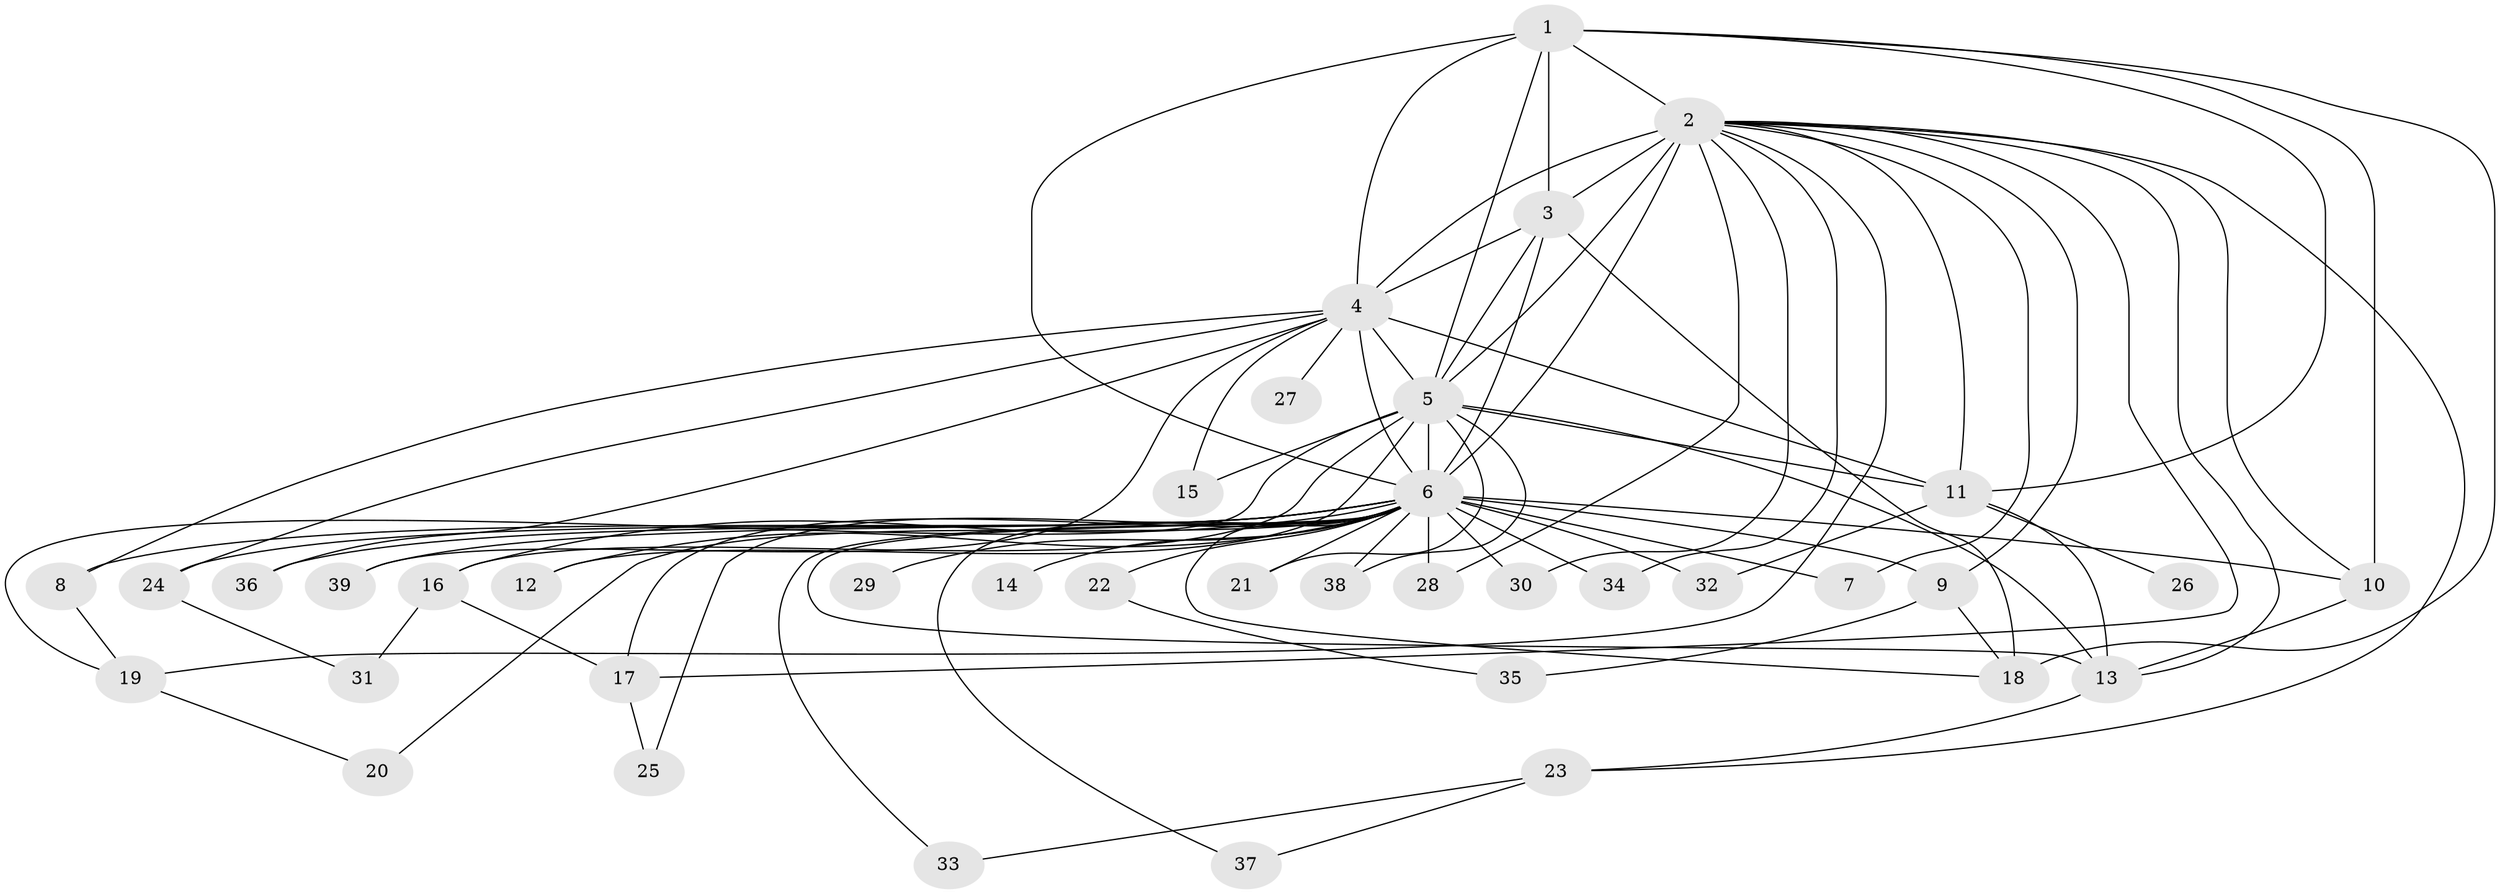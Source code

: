 // original degree distribution, {17: 0.01282051282051282, 26: 0.01282051282051282, 15: 0.01282051282051282, 12: 0.01282051282051282, 25: 0.01282051282051282, 22: 0.01282051282051282, 19: 0.01282051282051282, 27: 0.01282051282051282, 11: 0.01282051282051282, 18: 0.01282051282051282, 2: 0.6410256410256411, 6: 0.01282051282051282, 5: 0.0641025641025641, 3: 0.11538461538461539, 4: 0.038461538461538464}
// Generated by graph-tools (version 1.1) at 2025/49/03/04/25 22:49:38]
// undirected, 39 vertices, 86 edges
graph export_dot {
  node [color=gray90,style=filled];
  1;
  2;
  3;
  4;
  5;
  6;
  7;
  8;
  9;
  10;
  11;
  12;
  13;
  14;
  15;
  16;
  17;
  18;
  19;
  20;
  21;
  22;
  23;
  24;
  25;
  26;
  27;
  28;
  29;
  30;
  31;
  32;
  33;
  34;
  35;
  36;
  37;
  38;
  39;
  1 -- 2 [weight=1.0];
  1 -- 3 [weight=2.0];
  1 -- 4 [weight=2.0];
  1 -- 5 [weight=3.0];
  1 -- 6 [weight=3.0];
  1 -- 10 [weight=1.0];
  1 -- 11 [weight=4.0];
  1 -- 18 [weight=1.0];
  2 -- 3 [weight=1.0];
  2 -- 4 [weight=2.0];
  2 -- 5 [weight=3.0];
  2 -- 6 [weight=7.0];
  2 -- 7 [weight=1.0];
  2 -- 9 [weight=1.0];
  2 -- 10 [weight=1.0];
  2 -- 11 [weight=2.0];
  2 -- 13 [weight=1.0];
  2 -- 17 [weight=1.0];
  2 -- 19 [weight=1.0];
  2 -- 23 [weight=1.0];
  2 -- 28 [weight=1.0];
  2 -- 30 [weight=1.0];
  2 -- 34 [weight=1.0];
  3 -- 4 [weight=2.0];
  3 -- 5 [weight=2.0];
  3 -- 6 [weight=4.0];
  3 -- 18 [weight=4.0];
  4 -- 5 [weight=4.0];
  4 -- 6 [weight=7.0];
  4 -- 8 [weight=2.0];
  4 -- 11 [weight=1.0];
  4 -- 15 [weight=1.0];
  4 -- 24 [weight=1.0];
  4 -- 27 [weight=1.0];
  4 -- 36 [weight=1.0];
  4 -- 39 [weight=1.0];
  5 -- 6 [weight=23.0];
  5 -- 11 [weight=1.0];
  5 -- 12 [weight=1.0];
  5 -- 13 [weight=1.0];
  5 -- 15 [weight=1.0];
  5 -- 16 [weight=1.0];
  5 -- 19 [weight=1.0];
  5 -- 21 [weight=1.0];
  5 -- 38 [weight=1.0];
  6 -- 7 [weight=1.0];
  6 -- 8 [weight=1.0];
  6 -- 9 [weight=3.0];
  6 -- 10 [weight=2.0];
  6 -- 12 [weight=2.0];
  6 -- 13 [weight=2.0];
  6 -- 14 [weight=1.0];
  6 -- 16 [weight=2.0];
  6 -- 17 [weight=3.0];
  6 -- 18 [weight=1.0];
  6 -- 20 [weight=1.0];
  6 -- 21 [weight=1.0];
  6 -- 22 [weight=1.0];
  6 -- 24 [weight=1.0];
  6 -- 25 [weight=1.0];
  6 -- 28 [weight=1.0];
  6 -- 29 [weight=1.0];
  6 -- 30 [weight=1.0];
  6 -- 32 [weight=1.0];
  6 -- 33 [weight=1.0];
  6 -- 34 [weight=1.0];
  6 -- 36 [weight=1.0];
  6 -- 37 [weight=1.0];
  6 -- 38 [weight=1.0];
  6 -- 39 [weight=1.0];
  8 -- 19 [weight=1.0];
  9 -- 18 [weight=1.0];
  9 -- 35 [weight=1.0];
  10 -- 13 [weight=1.0];
  11 -- 13 [weight=1.0];
  11 -- 26 [weight=2.0];
  11 -- 32 [weight=1.0];
  13 -- 23 [weight=1.0];
  16 -- 17 [weight=1.0];
  16 -- 31 [weight=1.0];
  17 -- 25 [weight=1.0];
  19 -- 20 [weight=1.0];
  22 -- 35 [weight=1.0];
  23 -- 33 [weight=1.0];
  23 -- 37 [weight=1.0];
  24 -- 31 [weight=1.0];
}
